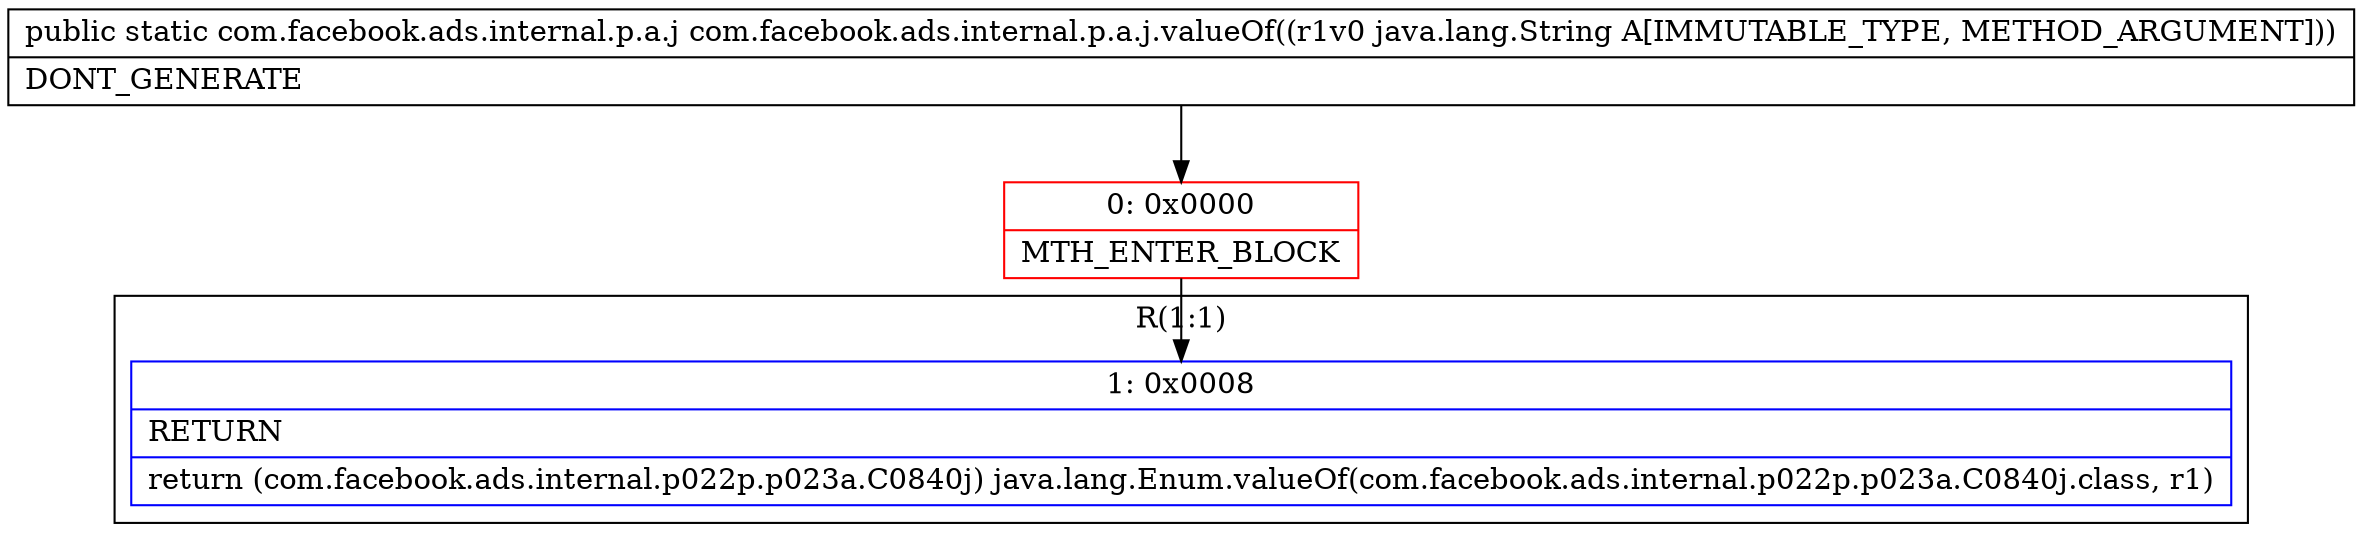 digraph "CFG forcom.facebook.ads.internal.p.a.j.valueOf(Ljava\/lang\/String;)Lcom\/facebook\/ads\/internal\/p\/a\/j;" {
subgraph cluster_Region_1016266065 {
label = "R(1:1)";
node [shape=record,color=blue];
Node_1 [shape=record,label="{1\:\ 0x0008|RETURN\l|return (com.facebook.ads.internal.p022p.p023a.C0840j) java.lang.Enum.valueOf(com.facebook.ads.internal.p022p.p023a.C0840j.class, r1)\l}"];
}
Node_0 [shape=record,color=red,label="{0\:\ 0x0000|MTH_ENTER_BLOCK\l}"];
MethodNode[shape=record,label="{public static com.facebook.ads.internal.p.a.j com.facebook.ads.internal.p.a.j.valueOf((r1v0 java.lang.String A[IMMUTABLE_TYPE, METHOD_ARGUMENT]))  | DONT_GENERATE\l}"];
MethodNode -> Node_0;
Node_0 -> Node_1;
}

